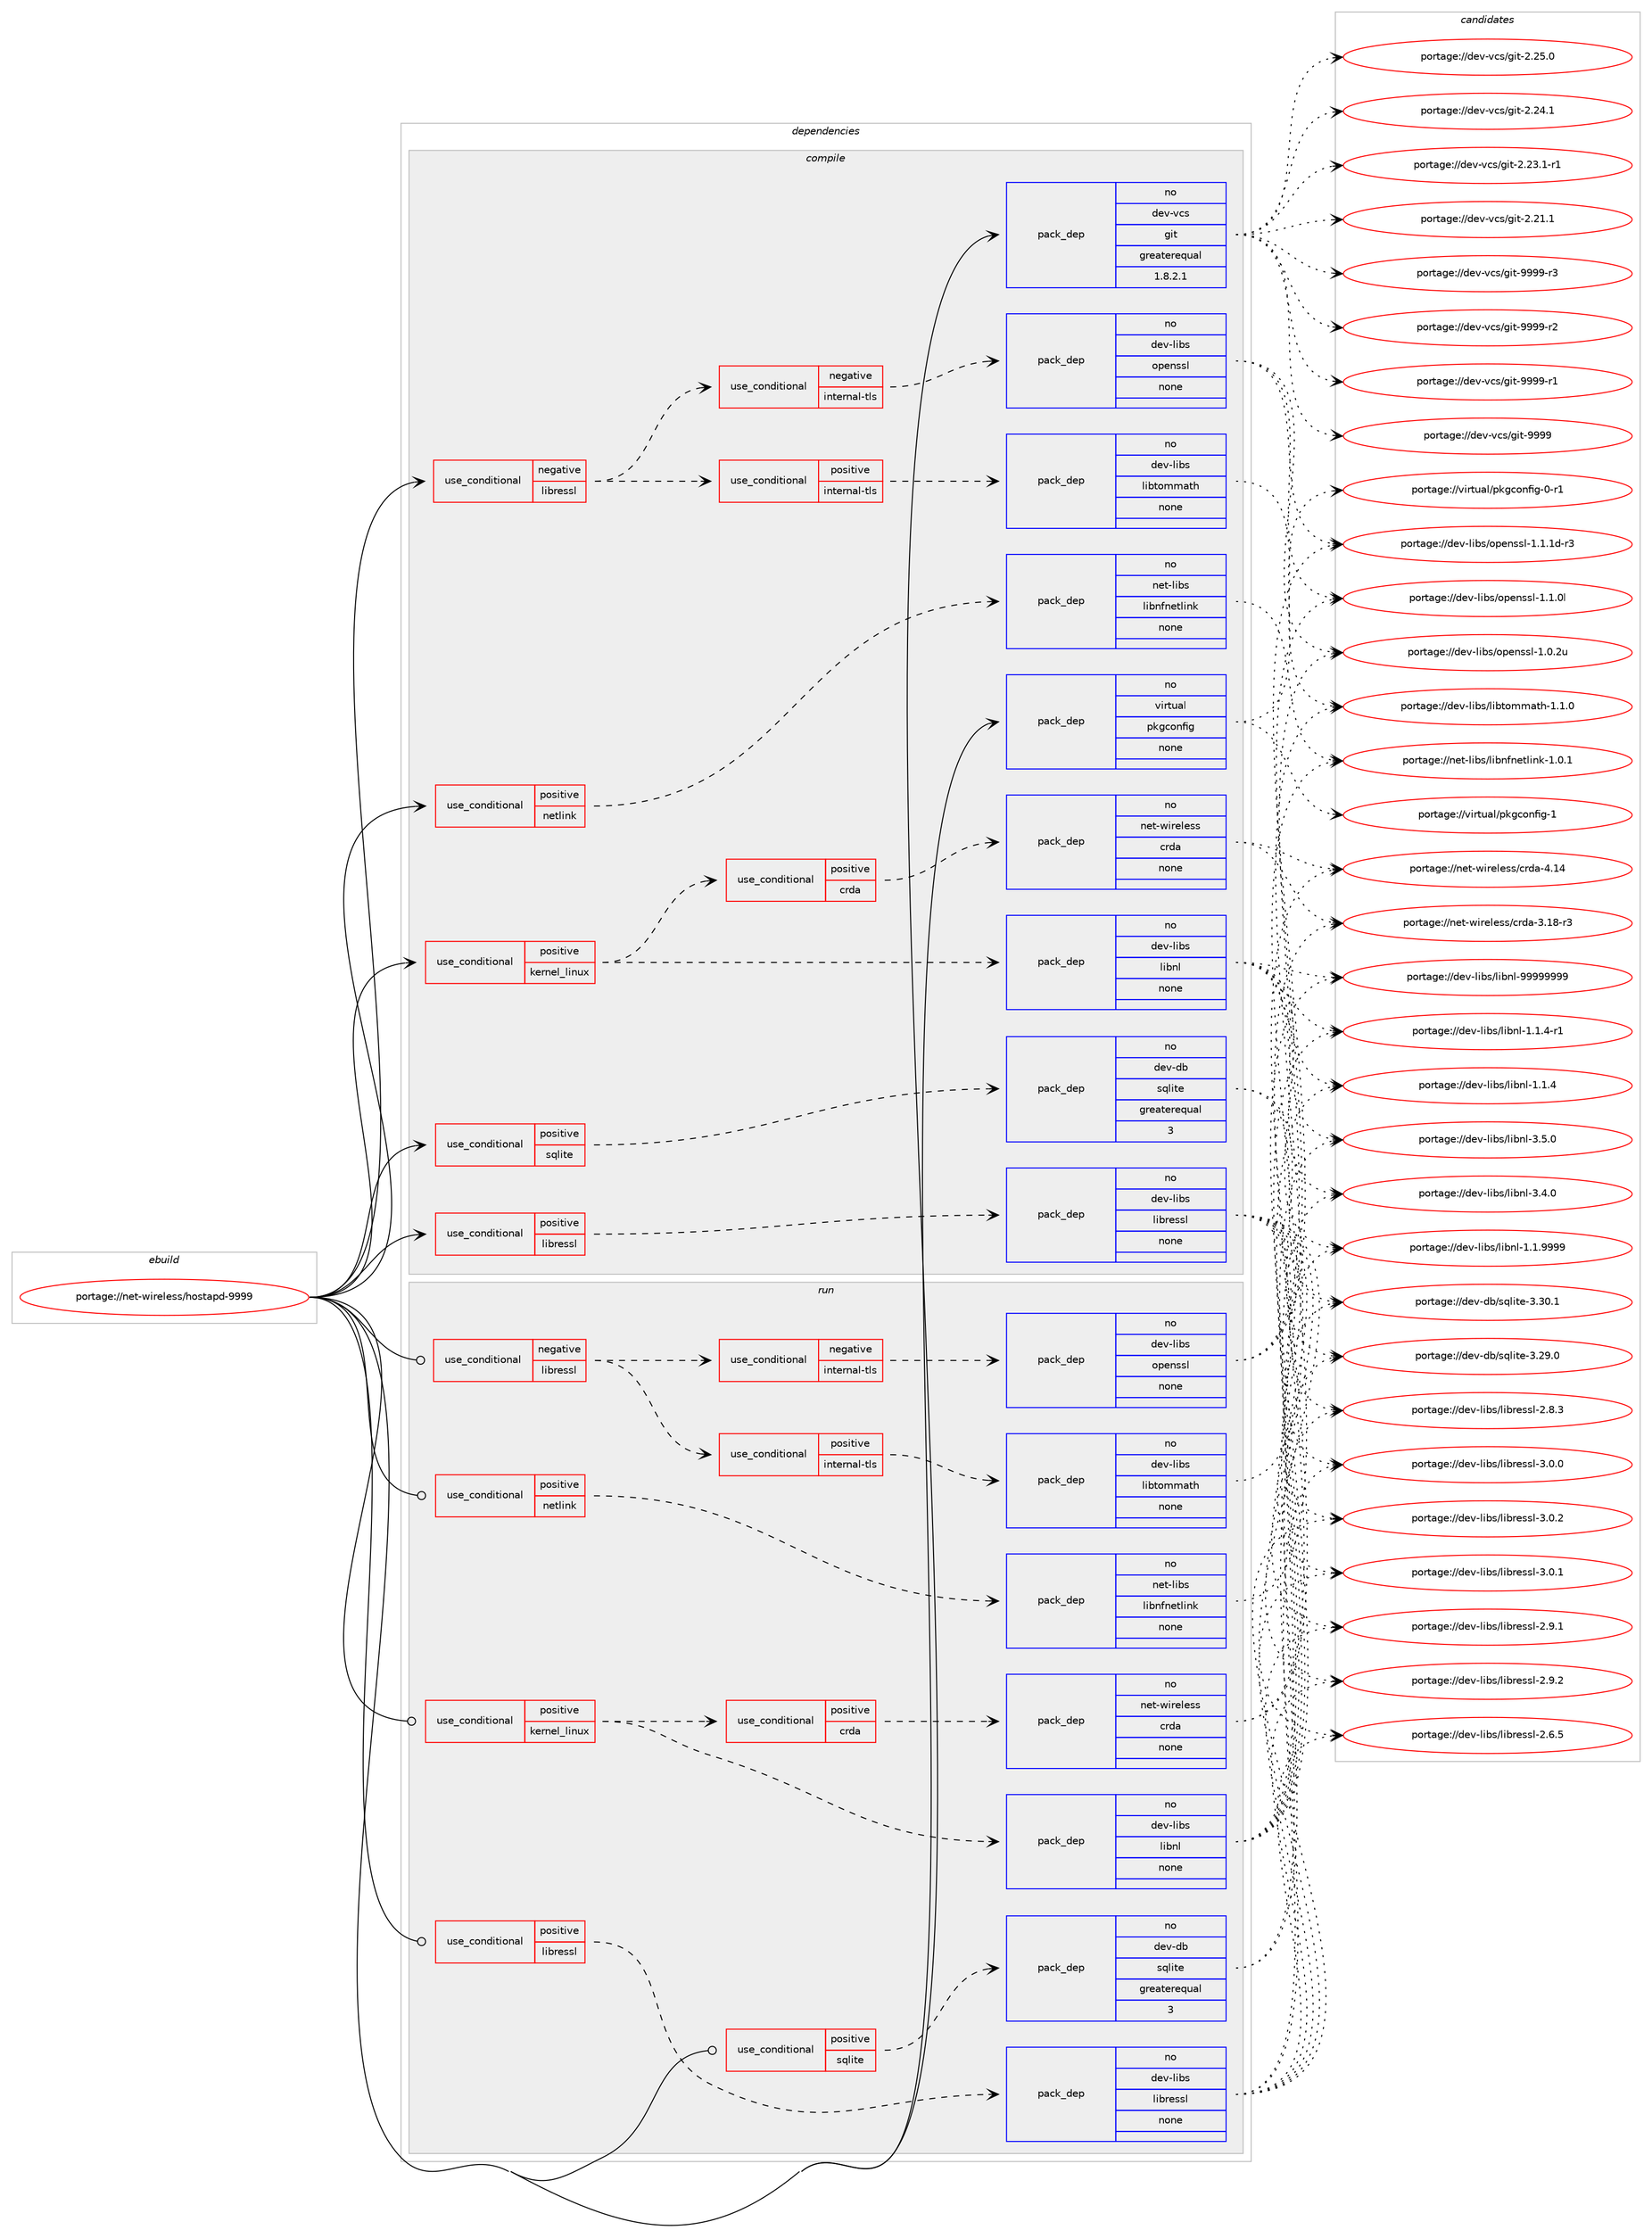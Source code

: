 digraph prolog {

# *************
# Graph options
# *************

newrank=true;
concentrate=true;
compound=true;
graph [rankdir=LR,fontname=Helvetica,fontsize=10,ranksep=1.5];#, ranksep=2.5, nodesep=0.2];
edge  [arrowhead=vee];
node  [fontname=Helvetica,fontsize=10];

# **********
# The ebuild
# **********

subgraph cluster_leftcol {
color=gray;
rank=same;
label=<<i>ebuild</i>>;
id [label="portage://net-wireless/hostapd-9999", color=red, width=4, href="../net-wireless/hostapd-9999.svg"];
}

# ****************
# The dependencies
# ****************

subgraph cluster_midcol {
color=gray;
label=<<i>dependencies</i>>;
subgraph cluster_compile {
fillcolor="#eeeeee";
style=filled;
label=<<i>compile</i>>;
subgraph cond22194 {
dependency112939 [label=<<TABLE BORDER="0" CELLBORDER="1" CELLSPACING="0" CELLPADDING="4"><TR><TD ROWSPAN="3" CELLPADDING="10">use_conditional</TD></TR><TR><TD>negative</TD></TR><TR><TD>libressl</TD></TR></TABLE>>, shape=none, color=red];
subgraph cond22195 {
dependency112940 [label=<<TABLE BORDER="0" CELLBORDER="1" CELLSPACING="0" CELLPADDING="4"><TR><TD ROWSPAN="3" CELLPADDING="10">use_conditional</TD></TR><TR><TD>positive</TD></TR><TR><TD>internal-tls</TD></TR></TABLE>>, shape=none, color=red];
subgraph pack88910 {
dependency112941 [label=<<TABLE BORDER="0" CELLBORDER="1" CELLSPACING="0" CELLPADDING="4" WIDTH="220"><TR><TD ROWSPAN="6" CELLPADDING="30">pack_dep</TD></TR><TR><TD WIDTH="110">no</TD></TR><TR><TD>dev-libs</TD></TR><TR><TD>libtommath</TD></TR><TR><TD>none</TD></TR><TR><TD></TD></TR></TABLE>>, shape=none, color=blue];
}
dependency112940:e -> dependency112941:w [weight=20,style="dashed",arrowhead="vee"];
}
dependency112939:e -> dependency112940:w [weight=20,style="dashed",arrowhead="vee"];
subgraph cond22196 {
dependency112942 [label=<<TABLE BORDER="0" CELLBORDER="1" CELLSPACING="0" CELLPADDING="4"><TR><TD ROWSPAN="3" CELLPADDING="10">use_conditional</TD></TR><TR><TD>negative</TD></TR><TR><TD>internal-tls</TD></TR></TABLE>>, shape=none, color=red];
subgraph pack88911 {
dependency112943 [label=<<TABLE BORDER="0" CELLBORDER="1" CELLSPACING="0" CELLPADDING="4" WIDTH="220"><TR><TD ROWSPAN="6" CELLPADDING="30">pack_dep</TD></TR><TR><TD WIDTH="110">no</TD></TR><TR><TD>dev-libs</TD></TR><TR><TD>openssl</TD></TR><TR><TD>none</TD></TR><TR><TD></TD></TR></TABLE>>, shape=none, color=blue];
}
dependency112942:e -> dependency112943:w [weight=20,style="dashed",arrowhead="vee"];
}
dependency112939:e -> dependency112942:w [weight=20,style="dashed",arrowhead="vee"];
}
id:e -> dependency112939:w [weight=20,style="solid",arrowhead="vee"];
subgraph cond22197 {
dependency112944 [label=<<TABLE BORDER="0" CELLBORDER="1" CELLSPACING="0" CELLPADDING="4"><TR><TD ROWSPAN="3" CELLPADDING="10">use_conditional</TD></TR><TR><TD>positive</TD></TR><TR><TD>kernel_linux</TD></TR></TABLE>>, shape=none, color=red];
subgraph pack88912 {
dependency112945 [label=<<TABLE BORDER="0" CELLBORDER="1" CELLSPACING="0" CELLPADDING="4" WIDTH="220"><TR><TD ROWSPAN="6" CELLPADDING="30">pack_dep</TD></TR><TR><TD WIDTH="110">no</TD></TR><TR><TD>dev-libs</TD></TR><TR><TD>libnl</TD></TR><TR><TD>none</TD></TR><TR><TD></TD></TR></TABLE>>, shape=none, color=blue];
}
dependency112944:e -> dependency112945:w [weight=20,style="dashed",arrowhead="vee"];
subgraph cond22198 {
dependency112946 [label=<<TABLE BORDER="0" CELLBORDER="1" CELLSPACING="0" CELLPADDING="4"><TR><TD ROWSPAN="3" CELLPADDING="10">use_conditional</TD></TR><TR><TD>positive</TD></TR><TR><TD>crda</TD></TR></TABLE>>, shape=none, color=red];
subgraph pack88913 {
dependency112947 [label=<<TABLE BORDER="0" CELLBORDER="1" CELLSPACING="0" CELLPADDING="4" WIDTH="220"><TR><TD ROWSPAN="6" CELLPADDING="30">pack_dep</TD></TR><TR><TD WIDTH="110">no</TD></TR><TR><TD>net-wireless</TD></TR><TR><TD>crda</TD></TR><TR><TD>none</TD></TR><TR><TD></TD></TR></TABLE>>, shape=none, color=blue];
}
dependency112946:e -> dependency112947:w [weight=20,style="dashed",arrowhead="vee"];
}
dependency112944:e -> dependency112946:w [weight=20,style="dashed",arrowhead="vee"];
}
id:e -> dependency112944:w [weight=20,style="solid",arrowhead="vee"];
subgraph cond22199 {
dependency112948 [label=<<TABLE BORDER="0" CELLBORDER="1" CELLSPACING="0" CELLPADDING="4"><TR><TD ROWSPAN="3" CELLPADDING="10">use_conditional</TD></TR><TR><TD>positive</TD></TR><TR><TD>libressl</TD></TR></TABLE>>, shape=none, color=red];
subgraph pack88914 {
dependency112949 [label=<<TABLE BORDER="0" CELLBORDER="1" CELLSPACING="0" CELLPADDING="4" WIDTH="220"><TR><TD ROWSPAN="6" CELLPADDING="30">pack_dep</TD></TR><TR><TD WIDTH="110">no</TD></TR><TR><TD>dev-libs</TD></TR><TR><TD>libressl</TD></TR><TR><TD>none</TD></TR><TR><TD></TD></TR></TABLE>>, shape=none, color=blue];
}
dependency112948:e -> dependency112949:w [weight=20,style="dashed",arrowhead="vee"];
}
id:e -> dependency112948:w [weight=20,style="solid",arrowhead="vee"];
subgraph cond22200 {
dependency112950 [label=<<TABLE BORDER="0" CELLBORDER="1" CELLSPACING="0" CELLPADDING="4"><TR><TD ROWSPAN="3" CELLPADDING="10">use_conditional</TD></TR><TR><TD>positive</TD></TR><TR><TD>netlink</TD></TR></TABLE>>, shape=none, color=red];
subgraph pack88915 {
dependency112951 [label=<<TABLE BORDER="0" CELLBORDER="1" CELLSPACING="0" CELLPADDING="4" WIDTH="220"><TR><TD ROWSPAN="6" CELLPADDING="30">pack_dep</TD></TR><TR><TD WIDTH="110">no</TD></TR><TR><TD>net-libs</TD></TR><TR><TD>libnfnetlink</TD></TR><TR><TD>none</TD></TR><TR><TD></TD></TR></TABLE>>, shape=none, color=blue];
}
dependency112950:e -> dependency112951:w [weight=20,style="dashed",arrowhead="vee"];
}
id:e -> dependency112950:w [weight=20,style="solid",arrowhead="vee"];
subgraph cond22201 {
dependency112952 [label=<<TABLE BORDER="0" CELLBORDER="1" CELLSPACING="0" CELLPADDING="4"><TR><TD ROWSPAN="3" CELLPADDING="10">use_conditional</TD></TR><TR><TD>positive</TD></TR><TR><TD>sqlite</TD></TR></TABLE>>, shape=none, color=red];
subgraph pack88916 {
dependency112953 [label=<<TABLE BORDER="0" CELLBORDER="1" CELLSPACING="0" CELLPADDING="4" WIDTH="220"><TR><TD ROWSPAN="6" CELLPADDING="30">pack_dep</TD></TR><TR><TD WIDTH="110">no</TD></TR><TR><TD>dev-db</TD></TR><TR><TD>sqlite</TD></TR><TR><TD>greaterequal</TD></TR><TR><TD>3</TD></TR></TABLE>>, shape=none, color=blue];
}
dependency112952:e -> dependency112953:w [weight=20,style="dashed",arrowhead="vee"];
}
id:e -> dependency112952:w [weight=20,style="solid",arrowhead="vee"];
subgraph pack88917 {
dependency112954 [label=<<TABLE BORDER="0" CELLBORDER="1" CELLSPACING="0" CELLPADDING="4" WIDTH="220"><TR><TD ROWSPAN="6" CELLPADDING="30">pack_dep</TD></TR><TR><TD WIDTH="110">no</TD></TR><TR><TD>dev-vcs</TD></TR><TR><TD>git</TD></TR><TR><TD>greaterequal</TD></TR><TR><TD>1.8.2.1</TD></TR></TABLE>>, shape=none, color=blue];
}
id:e -> dependency112954:w [weight=20,style="solid",arrowhead="vee"];
subgraph pack88918 {
dependency112955 [label=<<TABLE BORDER="0" CELLBORDER="1" CELLSPACING="0" CELLPADDING="4" WIDTH="220"><TR><TD ROWSPAN="6" CELLPADDING="30">pack_dep</TD></TR><TR><TD WIDTH="110">no</TD></TR><TR><TD>virtual</TD></TR><TR><TD>pkgconfig</TD></TR><TR><TD>none</TD></TR><TR><TD></TD></TR></TABLE>>, shape=none, color=blue];
}
id:e -> dependency112955:w [weight=20,style="solid",arrowhead="vee"];
}
subgraph cluster_compileandrun {
fillcolor="#eeeeee";
style=filled;
label=<<i>compile and run</i>>;
}
subgraph cluster_run {
fillcolor="#eeeeee";
style=filled;
label=<<i>run</i>>;
subgraph cond22202 {
dependency112956 [label=<<TABLE BORDER="0" CELLBORDER="1" CELLSPACING="0" CELLPADDING="4"><TR><TD ROWSPAN="3" CELLPADDING="10">use_conditional</TD></TR><TR><TD>negative</TD></TR><TR><TD>libressl</TD></TR></TABLE>>, shape=none, color=red];
subgraph cond22203 {
dependency112957 [label=<<TABLE BORDER="0" CELLBORDER="1" CELLSPACING="0" CELLPADDING="4"><TR><TD ROWSPAN="3" CELLPADDING="10">use_conditional</TD></TR><TR><TD>positive</TD></TR><TR><TD>internal-tls</TD></TR></TABLE>>, shape=none, color=red];
subgraph pack88919 {
dependency112958 [label=<<TABLE BORDER="0" CELLBORDER="1" CELLSPACING="0" CELLPADDING="4" WIDTH="220"><TR><TD ROWSPAN="6" CELLPADDING="30">pack_dep</TD></TR><TR><TD WIDTH="110">no</TD></TR><TR><TD>dev-libs</TD></TR><TR><TD>libtommath</TD></TR><TR><TD>none</TD></TR><TR><TD></TD></TR></TABLE>>, shape=none, color=blue];
}
dependency112957:e -> dependency112958:w [weight=20,style="dashed",arrowhead="vee"];
}
dependency112956:e -> dependency112957:w [weight=20,style="dashed",arrowhead="vee"];
subgraph cond22204 {
dependency112959 [label=<<TABLE BORDER="0" CELLBORDER="1" CELLSPACING="0" CELLPADDING="4"><TR><TD ROWSPAN="3" CELLPADDING="10">use_conditional</TD></TR><TR><TD>negative</TD></TR><TR><TD>internal-tls</TD></TR></TABLE>>, shape=none, color=red];
subgraph pack88920 {
dependency112960 [label=<<TABLE BORDER="0" CELLBORDER="1" CELLSPACING="0" CELLPADDING="4" WIDTH="220"><TR><TD ROWSPAN="6" CELLPADDING="30">pack_dep</TD></TR><TR><TD WIDTH="110">no</TD></TR><TR><TD>dev-libs</TD></TR><TR><TD>openssl</TD></TR><TR><TD>none</TD></TR><TR><TD></TD></TR></TABLE>>, shape=none, color=blue];
}
dependency112959:e -> dependency112960:w [weight=20,style="dashed",arrowhead="vee"];
}
dependency112956:e -> dependency112959:w [weight=20,style="dashed",arrowhead="vee"];
}
id:e -> dependency112956:w [weight=20,style="solid",arrowhead="odot"];
subgraph cond22205 {
dependency112961 [label=<<TABLE BORDER="0" CELLBORDER="1" CELLSPACING="0" CELLPADDING="4"><TR><TD ROWSPAN="3" CELLPADDING="10">use_conditional</TD></TR><TR><TD>positive</TD></TR><TR><TD>kernel_linux</TD></TR></TABLE>>, shape=none, color=red];
subgraph pack88921 {
dependency112962 [label=<<TABLE BORDER="0" CELLBORDER="1" CELLSPACING="0" CELLPADDING="4" WIDTH="220"><TR><TD ROWSPAN="6" CELLPADDING="30">pack_dep</TD></TR><TR><TD WIDTH="110">no</TD></TR><TR><TD>dev-libs</TD></TR><TR><TD>libnl</TD></TR><TR><TD>none</TD></TR><TR><TD></TD></TR></TABLE>>, shape=none, color=blue];
}
dependency112961:e -> dependency112962:w [weight=20,style="dashed",arrowhead="vee"];
subgraph cond22206 {
dependency112963 [label=<<TABLE BORDER="0" CELLBORDER="1" CELLSPACING="0" CELLPADDING="4"><TR><TD ROWSPAN="3" CELLPADDING="10">use_conditional</TD></TR><TR><TD>positive</TD></TR><TR><TD>crda</TD></TR></TABLE>>, shape=none, color=red];
subgraph pack88922 {
dependency112964 [label=<<TABLE BORDER="0" CELLBORDER="1" CELLSPACING="0" CELLPADDING="4" WIDTH="220"><TR><TD ROWSPAN="6" CELLPADDING="30">pack_dep</TD></TR><TR><TD WIDTH="110">no</TD></TR><TR><TD>net-wireless</TD></TR><TR><TD>crda</TD></TR><TR><TD>none</TD></TR><TR><TD></TD></TR></TABLE>>, shape=none, color=blue];
}
dependency112963:e -> dependency112964:w [weight=20,style="dashed",arrowhead="vee"];
}
dependency112961:e -> dependency112963:w [weight=20,style="dashed",arrowhead="vee"];
}
id:e -> dependency112961:w [weight=20,style="solid",arrowhead="odot"];
subgraph cond22207 {
dependency112965 [label=<<TABLE BORDER="0" CELLBORDER="1" CELLSPACING="0" CELLPADDING="4"><TR><TD ROWSPAN="3" CELLPADDING="10">use_conditional</TD></TR><TR><TD>positive</TD></TR><TR><TD>libressl</TD></TR></TABLE>>, shape=none, color=red];
subgraph pack88923 {
dependency112966 [label=<<TABLE BORDER="0" CELLBORDER="1" CELLSPACING="0" CELLPADDING="4" WIDTH="220"><TR><TD ROWSPAN="6" CELLPADDING="30">pack_dep</TD></TR><TR><TD WIDTH="110">no</TD></TR><TR><TD>dev-libs</TD></TR><TR><TD>libressl</TD></TR><TR><TD>none</TD></TR><TR><TD></TD></TR></TABLE>>, shape=none, color=blue];
}
dependency112965:e -> dependency112966:w [weight=20,style="dashed",arrowhead="vee"];
}
id:e -> dependency112965:w [weight=20,style="solid",arrowhead="odot"];
subgraph cond22208 {
dependency112967 [label=<<TABLE BORDER="0" CELLBORDER="1" CELLSPACING="0" CELLPADDING="4"><TR><TD ROWSPAN="3" CELLPADDING="10">use_conditional</TD></TR><TR><TD>positive</TD></TR><TR><TD>netlink</TD></TR></TABLE>>, shape=none, color=red];
subgraph pack88924 {
dependency112968 [label=<<TABLE BORDER="0" CELLBORDER="1" CELLSPACING="0" CELLPADDING="4" WIDTH="220"><TR><TD ROWSPAN="6" CELLPADDING="30">pack_dep</TD></TR><TR><TD WIDTH="110">no</TD></TR><TR><TD>net-libs</TD></TR><TR><TD>libnfnetlink</TD></TR><TR><TD>none</TD></TR><TR><TD></TD></TR></TABLE>>, shape=none, color=blue];
}
dependency112967:e -> dependency112968:w [weight=20,style="dashed",arrowhead="vee"];
}
id:e -> dependency112967:w [weight=20,style="solid",arrowhead="odot"];
subgraph cond22209 {
dependency112969 [label=<<TABLE BORDER="0" CELLBORDER="1" CELLSPACING="0" CELLPADDING="4"><TR><TD ROWSPAN="3" CELLPADDING="10">use_conditional</TD></TR><TR><TD>positive</TD></TR><TR><TD>sqlite</TD></TR></TABLE>>, shape=none, color=red];
subgraph pack88925 {
dependency112970 [label=<<TABLE BORDER="0" CELLBORDER="1" CELLSPACING="0" CELLPADDING="4" WIDTH="220"><TR><TD ROWSPAN="6" CELLPADDING="30">pack_dep</TD></TR><TR><TD WIDTH="110">no</TD></TR><TR><TD>dev-db</TD></TR><TR><TD>sqlite</TD></TR><TR><TD>greaterequal</TD></TR><TR><TD>3</TD></TR></TABLE>>, shape=none, color=blue];
}
dependency112969:e -> dependency112970:w [weight=20,style="dashed",arrowhead="vee"];
}
id:e -> dependency112969:w [weight=20,style="solid",arrowhead="odot"];
}
}

# **************
# The candidates
# **************

subgraph cluster_choices {
rank=same;
color=gray;
label=<<i>candidates</i>>;

subgraph choice88910 {
color=black;
nodesep=1;
choice1001011184510810598115471081059811611110910997116104454946494648 [label="portage://dev-libs/libtommath-1.1.0", color=red, width=4,href="../dev-libs/libtommath-1.1.0.svg"];
dependency112941:e -> choice1001011184510810598115471081059811611110910997116104454946494648:w [style=dotted,weight="100"];
}
subgraph choice88911 {
color=black;
nodesep=1;
choice1001011184510810598115471111121011101151151084549464946491004511451 [label="portage://dev-libs/openssl-1.1.1d-r3", color=red, width=4,href="../dev-libs/openssl-1.1.1d-r3.svg"];
choice100101118451081059811547111112101110115115108454946494648108 [label="portage://dev-libs/openssl-1.1.0l", color=red, width=4,href="../dev-libs/openssl-1.1.0l.svg"];
choice100101118451081059811547111112101110115115108454946484650117 [label="portage://dev-libs/openssl-1.0.2u", color=red, width=4,href="../dev-libs/openssl-1.0.2u.svg"];
dependency112943:e -> choice1001011184510810598115471111121011101151151084549464946491004511451:w [style=dotted,weight="100"];
dependency112943:e -> choice100101118451081059811547111112101110115115108454946494648108:w [style=dotted,weight="100"];
dependency112943:e -> choice100101118451081059811547111112101110115115108454946484650117:w [style=dotted,weight="100"];
}
subgraph choice88912 {
color=black;
nodesep=1;
choice10010111845108105981154710810598110108455757575757575757 [label="portage://dev-libs/libnl-99999999", color=red, width=4,href="../dev-libs/libnl-99999999.svg"];
choice10010111845108105981154710810598110108455146534648 [label="portage://dev-libs/libnl-3.5.0", color=red, width=4,href="../dev-libs/libnl-3.5.0.svg"];
choice10010111845108105981154710810598110108455146524648 [label="portage://dev-libs/libnl-3.4.0", color=red, width=4,href="../dev-libs/libnl-3.4.0.svg"];
choice10010111845108105981154710810598110108454946494657575757 [label="portage://dev-libs/libnl-1.1.9999", color=red, width=4,href="../dev-libs/libnl-1.1.9999.svg"];
choice100101118451081059811547108105981101084549464946524511449 [label="portage://dev-libs/libnl-1.1.4-r1", color=red, width=4,href="../dev-libs/libnl-1.1.4-r1.svg"];
choice10010111845108105981154710810598110108454946494652 [label="portage://dev-libs/libnl-1.1.4", color=red, width=4,href="../dev-libs/libnl-1.1.4.svg"];
dependency112945:e -> choice10010111845108105981154710810598110108455757575757575757:w [style=dotted,weight="100"];
dependency112945:e -> choice10010111845108105981154710810598110108455146534648:w [style=dotted,weight="100"];
dependency112945:e -> choice10010111845108105981154710810598110108455146524648:w [style=dotted,weight="100"];
dependency112945:e -> choice10010111845108105981154710810598110108454946494657575757:w [style=dotted,weight="100"];
dependency112945:e -> choice100101118451081059811547108105981101084549464946524511449:w [style=dotted,weight="100"];
dependency112945:e -> choice10010111845108105981154710810598110108454946494652:w [style=dotted,weight="100"];
}
subgraph choice88913 {
color=black;
nodesep=1;
choice110101116451191051141011081011151154799114100974552464952 [label="portage://net-wireless/crda-4.14", color=red, width=4,href="../net-wireless/crda-4.14.svg"];
choice1101011164511910511410110810111511547991141009745514649564511451 [label="portage://net-wireless/crda-3.18-r3", color=red, width=4,href="../net-wireless/crda-3.18-r3.svg"];
dependency112947:e -> choice110101116451191051141011081011151154799114100974552464952:w [style=dotted,weight="100"];
dependency112947:e -> choice1101011164511910511410110810111511547991141009745514649564511451:w [style=dotted,weight="100"];
}
subgraph choice88914 {
color=black;
nodesep=1;
choice10010111845108105981154710810598114101115115108455146484650 [label="portage://dev-libs/libressl-3.0.2", color=red, width=4,href="../dev-libs/libressl-3.0.2.svg"];
choice10010111845108105981154710810598114101115115108455146484649 [label="portage://dev-libs/libressl-3.0.1", color=red, width=4,href="../dev-libs/libressl-3.0.1.svg"];
choice10010111845108105981154710810598114101115115108455146484648 [label="portage://dev-libs/libressl-3.0.0", color=red, width=4,href="../dev-libs/libressl-3.0.0.svg"];
choice10010111845108105981154710810598114101115115108455046574650 [label="portage://dev-libs/libressl-2.9.2", color=red, width=4,href="../dev-libs/libressl-2.9.2.svg"];
choice10010111845108105981154710810598114101115115108455046574649 [label="portage://dev-libs/libressl-2.9.1", color=red, width=4,href="../dev-libs/libressl-2.9.1.svg"];
choice10010111845108105981154710810598114101115115108455046564651 [label="portage://dev-libs/libressl-2.8.3", color=red, width=4,href="../dev-libs/libressl-2.8.3.svg"];
choice10010111845108105981154710810598114101115115108455046544653 [label="portage://dev-libs/libressl-2.6.5", color=red, width=4,href="../dev-libs/libressl-2.6.5.svg"];
dependency112949:e -> choice10010111845108105981154710810598114101115115108455146484650:w [style=dotted,weight="100"];
dependency112949:e -> choice10010111845108105981154710810598114101115115108455146484649:w [style=dotted,weight="100"];
dependency112949:e -> choice10010111845108105981154710810598114101115115108455146484648:w [style=dotted,weight="100"];
dependency112949:e -> choice10010111845108105981154710810598114101115115108455046574650:w [style=dotted,weight="100"];
dependency112949:e -> choice10010111845108105981154710810598114101115115108455046574649:w [style=dotted,weight="100"];
dependency112949:e -> choice10010111845108105981154710810598114101115115108455046564651:w [style=dotted,weight="100"];
dependency112949:e -> choice10010111845108105981154710810598114101115115108455046544653:w [style=dotted,weight="100"];
}
subgraph choice88915 {
color=black;
nodesep=1;
choice11010111645108105981154710810598110102110101116108105110107454946484649 [label="portage://net-libs/libnfnetlink-1.0.1", color=red, width=4,href="../net-libs/libnfnetlink-1.0.1.svg"];
dependency112951:e -> choice11010111645108105981154710810598110102110101116108105110107454946484649:w [style=dotted,weight="100"];
}
subgraph choice88916 {
color=black;
nodesep=1;
choice10010111845100984711511310810511610145514651484649 [label="portage://dev-db/sqlite-3.30.1", color=red, width=4,href="../dev-db/sqlite-3.30.1.svg"];
choice10010111845100984711511310810511610145514650574648 [label="portage://dev-db/sqlite-3.29.0", color=red, width=4,href="../dev-db/sqlite-3.29.0.svg"];
dependency112953:e -> choice10010111845100984711511310810511610145514651484649:w [style=dotted,weight="100"];
dependency112953:e -> choice10010111845100984711511310810511610145514650574648:w [style=dotted,weight="100"];
}
subgraph choice88917 {
color=black;
nodesep=1;
choice10010111845118991154710310511645575757574511451 [label="portage://dev-vcs/git-9999-r3", color=red, width=4,href="../dev-vcs/git-9999-r3.svg"];
choice10010111845118991154710310511645575757574511450 [label="portage://dev-vcs/git-9999-r2", color=red, width=4,href="../dev-vcs/git-9999-r2.svg"];
choice10010111845118991154710310511645575757574511449 [label="portage://dev-vcs/git-9999-r1", color=red, width=4,href="../dev-vcs/git-9999-r1.svg"];
choice1001011184511899115471031051164557575757 [label="portage://dev-vcs/git-9999", color=red, width=4,href="../dev-vcs/git-9999.svg"];
choice10010111845118991154710310511645504650534648 [label="portage://dev-vcs/git-2.25.0", color=red, width=4,href="../dev-vcs/git-2.25.0.svg"];
choice10010111845118991154710310511645504650524649 [label="portage://dev-vcs/git-2.24.1", color=red, width=4,href="../dev-vcs/git-2.24.1.svg"];
choice100101118451189911547103105116455046505146494511449 [label="portage://dev-vcs/git-2.23.1-r1", color=red, width=4,href="../dev-vcs/git-2.23.1-r1.svg"];
choice10010111845118991154710310511645504650494649 [label="portage://dev-vcs/git-2.21.1", color=red, width=4,href="../dev-vcs/git-2.21.1.svg"];
dependency112954:e -> choice10010111845118991154710310511645575757574511451:w [style=dotted,weight="100"];
dependency112954:e -> choice10010111845118991154710310511645575757574511450:w [style=dotted,weight="100"];
dependency112954:e -> choice10010111845118991154710310511645575757574511449:w [style=dotted,weight="100"];
dependency112954:e -> choice1001011184511899115471031051164557575757:w [style=dotted,weight="100"];
dependency112954:e -> choice10010111845118991154710310511645504650534648:w [style=dotted,weight="100"];
dependency112954:e -> choice10010111845118991154710310511645504650524649:w [style=dotted,weight="100"];
dependency112954:e -> choice100101118451189911547103105116455046505146494511449:w [style=dotted,weight="100"];
dependency112954:e -> choice10010111845118991154710310511645504650494649:w [style=dotted,weight="100"];
}
subgraph choice88918 {
color=black;
nodesep=1;
choice1181051141161179710847112107103991111101021051034549 [label="portage://virtual/pkgconfig-1", color=red, width=4,href="../virtual/pkgconfig-1.svg"];
choice11810511411611797108471121071039911111010210510345484511449 [label="portage://virtual/pkgconfig-0-r1", color=red, width=4,href="../virtual/pkgconfig-0-r1.svg"];
dependency112955:e -> choice1181051141161179710847112107103991111101021051034549:w [style=dotted,weight="100"];
dependency112955:e -> choice11810511411611797108471121071039911111010210510345484511449:w [style=dotted,weight="100"];
}
subgraph choice88919 {
color=black;
nodesep=1;
choice1001011184510810598115471081059811611110910997116104454946494648 [label="portage://dev-libs/libtommath-1.1.0", color=red, width=4,href="../dev-libs/libtommath-1.1.0.svg"];
dependency112958:e -> choice1001011184510810598115471081059811611110910997116104454946494648:w [style=dotted,weight="100"];
}
subgraph choice88920 {
color=black;
nodesep=1;
choice1001011184510810598115471111121011101151151084549464946491004511451 [label="portage://dev-libs/openssl-1.1.1d-r3", color=red, width=4,href="../dev-libs/openssl-1.1.1d-r3.svg"];
choice100101118451081059811547111112101110115115108454946494648108 [label="portage://dev-libs/openssl-1.1.0l", color=red, width=4,href="../dev-libs/openssl-1.1.0l.svg"];
choice100101118451081059811547111112101110115115108454946484650117 [label="portage://dev-libs/openssl-1.0.2u", color=red, width=4,href="../dev-libs/openssl-1.0.2u.svg"];
dependency112960:e -> choice1001011184510810598115471111121011101151151084549464946491004511451:w [style=dotted,weight="100"];
dependency112960:e -> choice100101118451081059811547111112101110115115108454946494648108:w [style=dotted,weight="100"];
dependency112960:e -> choice100101118451081059811547111112101110115115108454946484650117:w [style=dotted,weight="100"];
}
subgraph choice88921 {
color=black;
nodesep=1;
choice10010111845108105981154710810598110108455757575757575757 [label="portage://dev-libs/libnl-99999999", color=red, width=4,href="../dev-libs/libnl-99999999.svg"];
choice10010111845108105981154710810598110108455146534648 [label="portage://dev-libs/libnl-3.5.0", color=red, width=4,href="../dev-libs/libnl-3.5.0.svg"];
choice10010111845108105981154710810598110108455146524648 [label="portage://dev-libs/libnl-3.4.0", color=red, width=4,href="../dev-libs/libnl-3.4.0.svg"];
choice10010111845108105981154710810598110108454946494657575757 [label="portage://dev-libs/libnl-1.1.9999", color=red, width=4,href="../dev-libs/libnl-1.1.9999.svg"];
choice100101118451081059811547108105981101084549464946524511449 [label="portage://dev-libs/libnl-1.1.4-r1", color=red, width=4,href="../dev-libs/libnl-1.1.4-r1.svg"];
choice10010111845108105981154710810598110108454946494652 [label="portage://dev-libs/libnl-1.1.4", color=red, width=4,href="../dev-libs/libnl-1.1.4.svg"];
dependency112962:e -> choice10010111845108105981154710810598110108455757575757575757:w [style=dotted,weight="100"];
dependency112962:e -> choice10010111845108105981154710810598110108455146534648:w [style=dotted,weight="100"];
dependency112962:e -> choice10010111845108105981154710810598110108455146524648:w [style=dotted,weight="100"];
dependency112962:e -> choice10010111845108105981154710810598110108454946494657575757:w [style=dotted,weight="100"];
dependency112962:e -> choice100101118451081059811547108105981101084549464946524511449:w [style=dotted,weight="100"];
dependency112962:e -> choice10010111845108105981154710810598110108454946494652:w [style=dotted,weight="100"];
}
subgraph choice88922 {
color=black;
nodesep=1;
choice110101116451191051141011081011151154799114100974552464952 [label="portage://net-wireless/crda-4.14", color=red, width=4,href="../net-wireless/crda-4.14.svg"];
choice1101011164511910511410110810111511547991141009745514649564511451 [label="portage://net-wireless/crda-3.18-r3", color=red, width=4,href="../net-wireless/crda-3.18-r3.svg"];
dependency112964:e -> choice110101116451191051141011081011151154799114100974552464952:w [style=dotted,weight="100"];
dependency112964:e -> choice1101011164511910511410110810111511547991141009745514649564511451:w [style=dotted,weight="100"];
}
subgraph choice88923 {
color=black;
nodesep=1;
choice10010111845108105981154710810598114101115115108455146484650 [label="portage://dev-libs/libressl-3.0.2", color=red, width=4,href="../dev-libs/libressl-3.0.2.svg"];
choice10010111845108105981154710810598114101115115108455146484649 [label="portage://dev-libs/libressl-3.0.1", color=red, width=4,href="../dev-libs/libressl-3.0.1.svg"];
choice10010111845108105981154710810598114101115115108455146484648 [label="portage://dev-libs/libressl-3.0.0", color=red, width=4,href="../dev-libs/libressl-3.0.0.svg"];
choice10010111845108105981154710810598114101115115108455046574650 [label="portage://dev-libs/libressl-2.9.2", color=red, width=4,href="../dev-libs/libressl-2.9.2.svg"];
choice10010111845108105981154710810598114101115115108455046574649 [label="portage://dev-libs/libressl-2.9.1", color=red, width=4,href="../dev-libs/libressl-2.9.1.svg"];
choice10010111845108105981154710810598114101115115108455046564651 [label="portage://dev-libs/libressl-2.8.3", color=red, width=4,href="../dev-libs/libressl-2.8.3.svg"];
choice10010111845108105981154710810598114101115115108455046544653 [label="portage://dev-libs/libressl-2.6.5", color=red, width=4,href="../dev-libs/libressl-2.6.5.svg"];
dependency112966:e -> choice10010111845108105981154710810598114101115115108455146484650:w [style=dotted,weight="100"];
dependency112966:e -> choice10010111845108105981154710810598114101115115108455146484649:w [style=dotted,weight="100"];
dependency112966:e -> choice10010111845108105981154710810598114101115115108455146484648:w [style=dotted,weight="100"];
dependency112966:e -> choice10010111845108105981154710810598114101115115108455046574650:w [style=dotted,weight="100"];
dependency112966:e -> choice10010111845108105981154710810598114101115115108455046574649:w [style=dotted,weight="100"];
dependency112966:e -> choice10010111845108105981154710810598114101115115108455046564651:w [style=dotted,weight="100"];
dependency112966:e -> choice10010111845108105981154710810598114101115115108455046544653:w [style=dotted,weight="100"];
}
subgraph choice88924 {
color=black;
nodesep=1;
choice11010111645108105981154710810598110102110101116108105110107454946484649 [label="portage://net-libs/libnfnetlink-1.0.1", color=red, width=4,href="../net-libs/libnfnetlink-1.0.1.svg"];
dependency112968:e -> choice11010111645108105981154710810598110102110101116108105110107454946484649:w [style=dotted,weight="100"];
}
subgraph choice88925 {
color=black;
nodesep=1;
choice10010111845100984711511310810511610145514651484649 [label="portage://dev-db/sqlite-3.30.1", color=red, width=4,href="../dev-db/sqlite-3.30.1.svg"];
choice10010111845100984711511310810511610145514650574648 [label="portage://dev-db/sqlite-3.29.0", color=red, width=4,href="../dev-db/sqlite-3.29.0.svg"];
dependency112970:e -> choice10010111845100984711511310810511610145514651484649:w [style=dotted,weight="100"];
dependency112970:e -> choice10010111845100984711511310810511610145514650574648:w [style=dotted,weight="100"];
}
}

}
